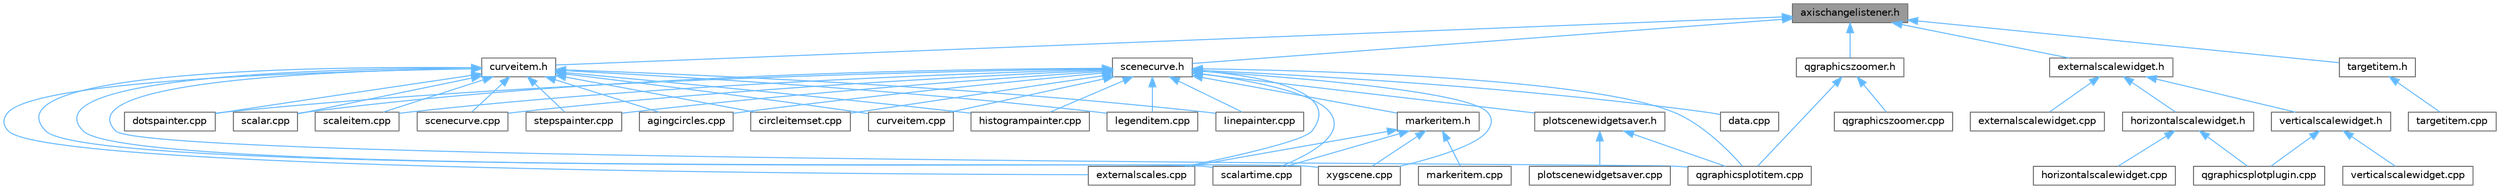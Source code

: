 digraph "axischangelistener.h"
{
 // LATEX_PDF_SIZE
  bgcolor="transparent";
  edge [fontname=Helvetica,fontsize=10,labelfontname=Helvetica,labelfontsize=10];
  node [fontname=Helvetica,fontsize=10,shape=box,height=0.2,width=0.4];
  Node1 [label="axischangelistener.h",height=0.2,width=0.4,color="gray40", fillcolor="grey60", style="filled", fontcolor="black",tooltip=" "];
  Node1 -> Node2 [dir="back",color="steelblue1",style="solid"];
  Node2 [label="curveitem.h",height=0.2,width=0.4,color="grey40", fillcolor="white", style="filled",URL="$curveitem_8h.html",tooltip=" "];
  Node2 -> Node3 [dir="back",color="steelblue1",style="solid"];
  Node3 [label="agingcircles.cpp",height=0.2,width=0.4,color="grey40", fillcolor="white", style="filled",URL="$agingcircles_8cpp.html",tooltip=" "];
  Node2 -> Node4 [dir="back",color="steelblue1",style="solid"];
  Node4 [label="circleitemset.cpp",height=0.2,width=0.4,color="grey40", fillcolor="white", style="filled",URL="$circleitemset_8cpp.html",tooltip=" "];
  Node2 -> Node5 [dir="back",color="steelblue1",style="solid"];
  Node5 [label="curveitem.cpp",height=0.2,width=0.4,color="grey40", fillcolor="white", style="filled",URL="$curveitem_8cpp.html",tooltip=" "];
  Node2 -> Node6 [dir="back",color="steelblue1",style="solid"];
  Node6 [label="dotspainter.cpp",height=0.2,width=0.4,color="grey40", fillcolor="white", style="filled",URL="$dotspainter_8cpp.html",tooltip=" "];
  Node2 -> Node7 [dir="back",color="steelblue1",style="solid"];
  Node7 [label="externalscales.cpp",height=0.2,width=0.4,color="grey40", fillcolor="white", style="filled",URL="$externalscales_8cpp.html",tooltip=" "];
  Node2 -> Node8 [dir="back",color="steelblue1",style="solid"];
  Node8 [label="histogrampainter.cpp",height=0.2,width=0.4,color="grey40", fillcolor="white", style="filled",URL="$histogrampainter_8cpp.html",tooltip=" "];
  Node2 -> Node9 [dir="back",color="steelblue1",style="solid"];
  Node9 [label="legenditem.cpp",height=0.2,width=0.4,color="grey40", fillcolor="white", style="filled",URL="$legenditem_8cpp.html",tooltip=" "];
  Node2 -> Node10 [dir="back",color="steelblue1",style="solid"];
  Node10 [label="linepainter.cpp",height=0.2,width=0.4,color="grey40", fillcolor="white", style="filled",URL="$linepainter_8cpp.html",tooltip=" "];
  Node2 -> Node11 [dir="back",color="steelblue1",style="solid"];
  Node11 [label="qgraphicsplotitem.cpp",height=0.2,width=0.4,color="grey40", fillcolor="white", style="filled",URL="$qgraphicsplotitem_8cpp.html",tooltip=" "];
  Node2 -> Node12 [dir="back",color="steelblue1",style="solid"];
  Node12 [label="scalar.cpp",height=0.2,width=0.4,color="grey40", fillcolor="white", style="filled",URL="$scalar_8cpp.html",tooltip=" "];
  Node2 -> Node13 [dir="back",color="steelblue1",style="solid"];
  Node13 [label="scalartime.cpp",height=0.2,width=0.4,color="grey40", fillcolor="white", style="filled",URL="$scalartime_8cpp.html",tooltip=" "];
  Node2 -> Node14 [dir="back",color="steelblue1",style="solid"];
  Node14 [label="scaleitem.cpp",height=0.2,width=0.4,color="grey40", fillcolor="white", style="filled",URL="$scaleitem_8cpp.html",tooltip=" "];
  Node2 -> Node15 [dir="back",color="steelblue1",style="solid"];
  Node15 [label="scenecurve.cpp",height=0.2,width=0.4,color="grey40", fillcolor="white", style="filled",URL="$scenecurve_8cpp.html",tooltip=" "];
  Node2 -> Node16 [dir="back",color="steelblue1",style="solid"];
  Node16 [label="stepspainter.cpp",height=0.2,width=0.4,color="grey40", fillcolor="white", style="filled",URL="$stepspainter_8cpp.html",tooltip=" "];
  Node2 -> Node17 [dir="back",color="steelblue1",style="solid"];
  Node17 [label="xygscene.cpp",height=0.2,width=0.4,color="grey40", fillcolor="white", style="filled",URL="$xygscene_8cpp.html",tooltip=" "];
  Node1 -> Node18 [dir="back",color="steelblue1",style="solid"];
  Node18 [label="externalscalewidget.h",height=0.2,width=0.4,color="grey40", fillcolor="white", style="filled",URL="$externalscalewidget_8h.html",tooltip=" "];
  Node18 -> Node19 [dir="back",color="steelblue1",style="solid"];
  Node19 [label="externalscalewidget.cpp",height=0.2,width=0.4,color="grey40", fillcolor="white", style="filled",URL="$externalscalewidget_8cpp.html",tooltip=" "];
  Node18 -> Node20 [dir="back",color="steelblue1",style="solid"];
  Node20 [label="horizontalscalewidget.h",height=0.2,width=0.4,color="grey40", fillcolor="white", style="filled",URL="$horizontalscalewidget_8h.html",tooltip=" "];
  Node20 -> Node21 [dir="back",color="steelblue1",style="solid"];
  Node21 [label="horizontalscalewidget.cpp",height=0.2,width=0.4,color="grey40", fillcolor="white", style="filled",URL="$horizontalscalewidget_8cpp.html",tooltip=" "];
  Node20 -> Node22 [dir="back",color="steelblue1",style="solid"];
  Node22 [label="qgraphicsplotplugin.cpp",height=0.2,width=0.4,color="grey40", fillcolor="white", style="filled",URL="$qgraphicsplotplugin_8cpp.html",tooltip=" "];
  Node18 -> Node23 [dir="back",color="steelblue1",style="solid"];
  Node23 [label="verticalscalewidget.h",height=0.2,width=0.4,color="grey40", fillcolor="white", style="filled",URL="$verticalscalewidget_8h.html",tooltip=" "];
  Node23 -> Node22 [dir="back",color="steelblue1",style="solid"];
  Node23 -> Node24 [dir="back",color="steelblue1",style="solid"];
  Node24 [label="verticalscalewidget.cpp",height=0.2,width=0.4,color="grey40", fillcolor="white", style="filled",URL="$verticalscalewidget_8cpp.html",tooltip=" "];
  Node1 -> Node25 [dir="back",color="steelblue1",style="solid"];
  Node25 [label="qgraphicszoomer.h",height=0.2,width=0.4,color="grey40", fillcolor="white", style="filled",URL="$qgraphicszoomer_8h.html",tooltip=" "];
  Node25 -> Node11 [dir="back",color="steelblue1",style="solid"];
  Node25 -> Node26 [dir="back",color="steelblue1",style="solid"];
  Node26 [label="qgraphicszoomer.cpp",height=0.2,width=0.4,color="grey40", fillcolor="white", style="filled",URL="$qgraphicszoomer_8cpp.html",tooltip=" "];
  Node1 -> Node27 [dir="back",color="steelblue1",style="solid"];
  Node27 [label="scenecurve.h",height=0.2,width=0.4,color="grey40", fillcolor="white", style="filled",URL="$scenecurve_8h.html",tooltip=" "];
  Node27 -> Node3 [dir="back",color="steelblue1",style="solid"];
  Node27 -> Node4 [dir="back",color="steelblue1",style="solid"];
  Node27 -> Node5 [dir="back",color="steelblue1",style="solid"];
  Node27 -> Node28 [dir="back",color="steelblue1",style="solid"];
  Node28 [label="data.cpp",height=0.2,width=0.4,color="grey40", fillcolor="white", style="filled",URL="$data_8cpp.html",tooltip=" "];
  Node27 -> Node6 [dir="back",color="steelblue1",style="solid"];
  Node27 -> Node7 [dir="back",color="steelblue1",style="solid"];
  Node27 -> Node8 [dir="back",color="steelblue1",style="solid"];
  Node27 -> Node9 [dir="back",color="steelblue1",style="solid"];
  Node27 -> Node10 [dir="back",color="steelblue1",style="solid"];
  Node27 -> Node29 [dir="back",color="steelblue1",style="solid"];
  Node29 [label="markeritem.h",height=0.2,width=0.4,color="grey40", fillcolor="white", style="filled",URL="$markeritem_8h.html",tooltip=" "];
  Node29 -> Node7 [dir="back",color="steelblue1",style="solid"];
  Node29 -> Node30 [dir="back",color="steelblue1",style="solid"];
  Node30 [label="markeritem.cpp",height=0.2,width=0.4,color="grey40", fillcolor="white", style="filled",URL="$markeritem_8cpp.html",tooltip=" "];
  Node29 -> Node13 [dir="back",color="steelblue1",style="solid"];
  Node29 -> Node17 [dir="back",color="steelblue1",style="solid"];
  Node27 -> Node31 [dir="back",color="steelblue1",style="solid"];
  Node31 [label="plotscenewidgetsaver.h",height=0.2,width=0.4,color="grey40", fillcolor="white", style="filled",URL="$plotscenewidgetsaver_8h.html",tooltip=" "];
  Node31 -> Node32 [dir="back",color="steelblue1",style="solid"];
  Node32 [label="plotscenewidgetsaver.cpp",height=0.2,width=0.4,color="grey40", fillcolor="white", style="filled",URL="$plotscenewidgetsaver_8cpp.html",tooltip=" "];
  Node31 -> Node11 [dir="back",color="steelblue1",style="solid"];
  Node27 -> Node11 [dir="back",color="steelblue1",style="solid"];
  Node27 -> Node12 [dir="back",color="steelblue1",style="solid"];
  Node27 -> Node13 [dir="back",color="steelblue1",style="solid"];
  Node27 -> Node14 [dir="back",color="steelblue1",style="solid"];
  Node27 -> Node15 [dir="back",color="steelblue1",style="solid"];
  Node27 -> Node16 [dir="back",color="steelblue1",style="solid"];
  Node27 -> Node17 [dir="back",color="steelblue1",style="solid"];
  Node1 -> Node33 [dir="back",color="steelblue1",style="solid"];
  Node33 [label="targetitem.h",height=0.2,width=0.4,color="grey40", fillcolor="white", style="filled",URL="$targetitem_8h.html",tooltip=" "];
  Node33 -> Node34 [dir="back",color="steelblue1",style="solid"];
  Node34 [label="targetitem.cpp",height=0.2,width=0.4,color="grey40", fillcolor="white", style="filled",URL="$targetitem_8cpp.html",tooltip=" "];
}
